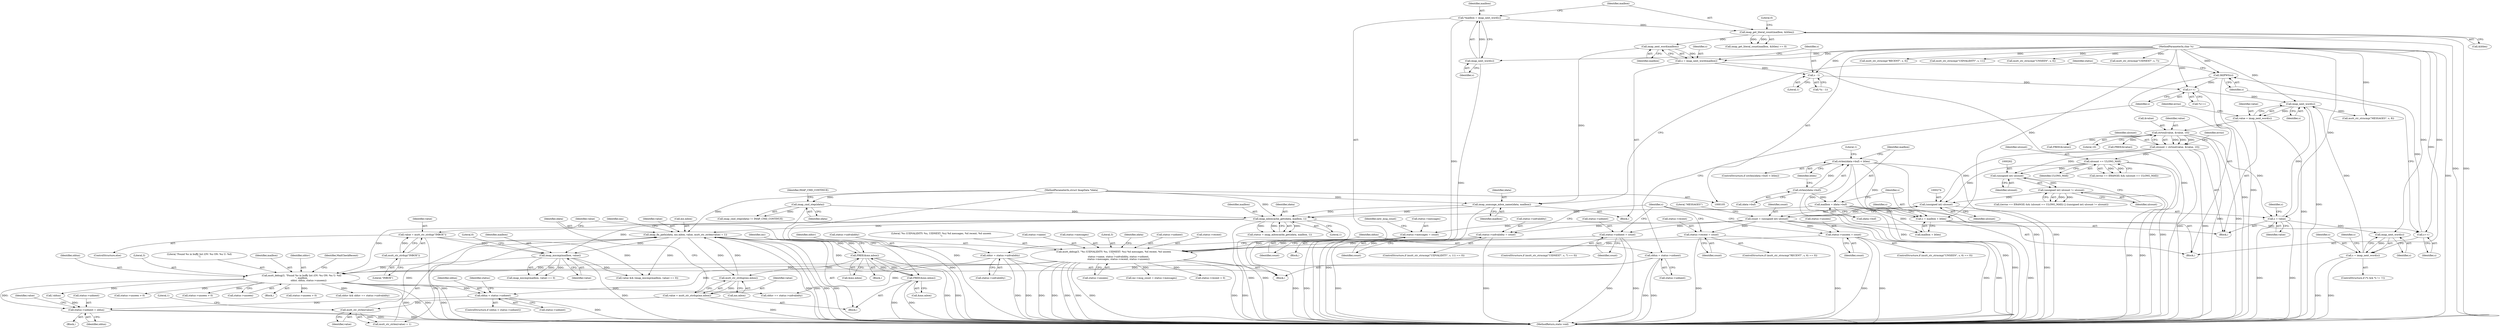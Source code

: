 digraph "0_neomutt_3c49c44be9b459d9c616bcaef6eb5d51298c1741@pointer" {
"1000512" [label="(Call,oldun < status->uidnext)"];
"1000490" [label="(Call,mutt_debug(3, \"Found %s in buffy list (OV: %u ON: %u U: %d)\n\", mailbox,\n                   olduv, oldun, status->unseen))"];
"1000485" [label="(Call,imap_mxcmp(mailbox, value))"];
"1000202" [label="(Call,imap_mboxcache_get(idata, mailbox, 1))"];
"1000145" [label="(Call,imap_cmd_step(idata))"];
"1000106" [label="(MethodParameterIn,struct ImapData *idata)"];
"1000197" [label="(Call,imap_unmunge_mbox_name(idata, mailbox))"];
"1000189" [label="(Call,imap_next_word(mailbox))"];
"1000137" [label="(Call,imap_get_literal_count(mailbox, &litlen))"];
"1000131" [label="(Call,*mailbox = imap_next_word(s))"];
"1000133" [label="(Call,imap_next_word(s))"];
"1000107" [label="(MethodParameterIn,char *s)"];
"1000167" [label="(Call,mailbox = idata->buf)"];
"1000157" [label="(Call,strlen(idata->buf))"];
"1000477" [label="(Call,value = mutt_str_strdup(\"INBOX\"))"];
"1000479" [label="(Call,mutt_str_strdup(\"INBOX\"))"];
"1000461" [label="(Call,imap_fix_path(idata, mx.mbox, value, mutt_str_strlen(value) + 1))"];
"1000579" [label="(Call,FREE(&mx.mbox))"];
"1000471" [label="(Call,FREE(&mx.mbox))"];
"1000457" [label="(Call,mutt_str_strdup(mx.mbox))"];
"1000468" [label="(Call,mutt_str_strlen(value))"];
"1000455" [label="(Call,value = mutt_str_strdup(mx.mbox))"];
"1000206" [label="(Call,olduv = status->uidvalidity)"];
"1000211" [label="(Call,oldun = status->uidnext)"];
"1000359" [label="(Call,mutt_debug(3, \"%s (UIDVALIDITY: %u, UIDNEXT: %u) %d messages, %d recent, %d unseen\n\",\n             status->name, status->uidvalidity, status->uidnext,\n             status->messages, status->recent, status->unseen))"];
"1000326" [label="(Call,status->uidvalidity = count)"];
"1000271" [label="(Call,count = (unsigned int) ulcount)"];
"1000273" [label="(Call,(unsigned int) ulcount)"];
"1000260" [label="(Call,(unsigned int) ulcount != ulcount)"];
"1000261" [label="(Call,(unsigned int) ulcount)"];
"1000257" [label="(Call,ulcount == ULONG_MAX)"];
"1000244" [label="(Call,ulcount = strtoul(value, &value, 10))"];
"1000246" [label="(Call,strtoul(value, &value, 10))"];
"1000236" [label="(Call,value = imap_next_word(s))"];
"1000238" [label="(Call,imap_next_word(s))"];
"1000355" [label="(Call,s = imap_next_word(s))"];
"1000357" [label="(Call,imap_next_word(s))"];
"1000344" [label="(Call,s = value)"];
"1000219" [label="(Call,s++)"];
"1000193" [label="(Call,s - 1)"];
"1000187" [label="(Call,s = imap_next_word(mailbox))"];
"1000183" [label="(Call,SKIPWS(s))"];
"1000181" [label="(Call,s++)"];
"1000172" [label="(Call,s = mailbox + litlen)"];
"1000156" [label="(Call,strlen(idata->buf) < litlen)"];
"1000313" [label="(Call,status->uidnext = count)"];
"1000284" [label="(Call,status->messages = count)"];
"1000300" [label="(Call,status->recent = count)"];
"1000339" [label="(Call,status->unseen = count)"];
"1000567" [label="(Call,status->uidnext = oldun)"];
"1000490" [label="(Call,mutt_debug(3, \"Found %s in buffy list (OV: %u ON: %u U: %d)\n\", mailbox,\n                   olduv, oldun, status->unseen))"];
"1000141" [label="(Literal,0)"];
"1000365" [label="(Call,status->uidvalidity)"];
"1000193" [label="(Call,s - 1)"];
"1000202" [label="(Call,imap_mboxcache_get(idata, mailbox, 1))"];
"1000491" [label="(Literal,3)"];
"1000295" [label="(Call,mutt_str_strncmp(\"RECENT\", s, 6))"];
"1000156" [label="(Call,strlen(idata->buf) < litlen)"];
"1000184" [label="(Identifier,s)"];
"1000330" [label="(Identifier,count)"];
"1000327" [label="(Call,status->uidvalidity)"];
"1000355" [label="(Call,s = imap_next_word(s))"];
"1000479" [label="(Call,mutt_str_strdup(\"INBOX\"))"];
"1000300" [label="(Call,status->recent = count)"];
"1000212" [label="(Identifier,oldun)"];
"1000157" [label="(Call,strlen(idata->buf))"];
"1000218" [label="(Call,*s++)"];
"1000194" [label="(Identifier,s)"];
"1000356" [label="(Identifier,s)"];
"1000139" [label="(Call,&litlen)"];
"1000566" [label="(Block,)"];
"1000272" [label="(Identifier,count)"];
"1000255" [label="(Identifier,errno)"];
"1000186" [label="(Block,)"];
"1000461" [label="(Call,imap_fix_path(idata, mx.mbox, value, mutt_str_strlen(value) + 1))"];
"1000377" [label="(Call,status->unseen)"];
"1000260" [label="(Call,(unsigned int) ulcount != ulcount)"];
"1000188" [label="(Identifier,s)"];
"1000477" [label="(Call,value = mutt_str_strdup(\"INBOX\"))"];
"1000454" [label="(Block,)"];
"1000200" [label="(Call,status = imap_mboxcache_get(idata, mailbox, 1))"];
"1000187" [label="(Call,s = imap_next_word(mailbox))"];
"1000106" [label="(MethodParameterIn,struct ImapData *idata)"];
"1000183" [label="(Call,SKIPWS(s))"];
"1000301" [label="(Call,status->recent)"];
"1000138" [label="(Identifier,mailbox)"];
"1000486" [label="(Identifier,mailbox)"];
"1000517" [label="(Call,status->unseen > 0)"];
"1000326" [label="(Call,status->uidvalidity = count)"];
"1000346" [label="(Identifier,value)"];
"1000584" [label="(MethodReturn,static void)"];
"1000568" [label="(Call,status->uidnext)"];
"1000527" [label="(Call,!oldun)"];
"1000321" [label="(Call,mutt_str_strncmp(\"UIDVALIDITY\", s, 11))"];
"1000471" [label="(Call,FREE(&mx.mbox))"];
"1000172" [label="(Call,s = mailbox + litlen)"];
"1000314" [label="(Call,status->uidnext)"];
"1000244" [label="(Call,ulcount = strtoul(value, &value, 10))"];
"1000203" [label="(Identifier,idata)"];
"1000181" [label="(Call,s++)"];
"1000168" [label="(Identifier,mailbox)"];
"1000174" [label="(Call,mailbox + litlen)"];
"1000248" [label="(Call,&value)"];
"1000204" [label="(Identifier,mailbox)"];
"1000137" [label="(Call,imap_get_literal_count(mailbox, &litlen))"];
"1000361" [label="(Literal,\"%s (UIDVALIDITY: %u, UIDNEXT: %u) %d messages, %d recent, %d unseen\n\")"];
"1000288" [label="(Identifier,count)"];
"1000261" [label="(Call,(unsigned int) ulcount)"];
"1000258" [label="(Identifier,ulcount)"];
"1000478" [label="(Identifier,value)"];
"1000362" [label="(Call,status->name)"];
"1000147" [label="(Identifier,IMAP_CMD_CONTINUE)"];
"1000146" [label="(Identifier,idata)"];
"1000536" [label="(Call,status->unseen > 0)"];
"1000273" [label="(Call,(unsigned int) ulcount)"];
"1000198" [label="(Identifier,idata)"];
"1000213" [label="(Call,status->uidnext)"];
"1000306" [label="(ControlStructure,if (mutt_str_strncmp(\"UIDNEXT\", s, 7) == 0))"];
"1000241" [label="(Identifier,errno)"];
"1000474" [label="(Identifier,mx)"];
"1000513" [label="(Identifier,oldun)"];
"1000408" [label="(Identifier,inc)"];
"1000552" [label="(Call,inc->msg_count = status->messages)"];
"1000304" [label="(Identifier,count)"];
"1000275" [label="(Identifier,ulcount)"];
"1000284" [label="(Call,status->messages = count)"];
"1000161" [label="(Identifier,litlen)"];
"1000485" [label="(Call,imap_mxcmp(mailbox, value))"];
"1000371" [label="(Call,status->messages)"];
"1000360" [label="(Literal,3)"];
"1000496" [label="(Call,status->unseen)"];
"1000359" [label="(Call,mutt_debug(3, \"%s (UIDVALIDITY: %u, UIDNEXT: %u) %d messages, %d recent, %d unseen\n\",\n             status->name, status->uidvalidity, status->uidnext,\n             status->messages, status->recent, status->unseen))"];
"1000173" [label="(Identifier,s)"];
"1000511" [label="(ControlStructure,if (oldun < status->uidnext))"];
"1000470" [label="(Literal,1)"];
"1000134" [label="(Identifier,s)"];
"1000357" [label="(Call,imap_next_word(s))"];
"1000259" [label="(Identifier,ULONG_MAX)"];
"1000169" [label="(Call,idata->buf)"];
"1000505" [label="(Call,olduv == status->uidvalidity)"];
"1000236" [label="(Call,value = imap_next_word(s))"];
"1000235" [label="(Block,)"];
"1000290" [label="(Identifier,new_msg_count)"];
"1000514" [label="(Call,status->uidnext)"];
"1000334" [label="(Call,mutt_str_strncmp(\"UNSEEN\", s, 6))"];
"1000144" [label="(Call,imap_cmd_step(idata) != IMAP_CMD_CONTINUE)"];
"1000489" [label="(Block,)"];
"1000488" [label="(Literal,0)"];
"1000347" [label="(ControlStructure,if (*s && *s != ')'))"];
"1000472" [label="(Call,&mx.mbox)"];
"1000476" [label="(ControlStructure,else)"];
"1000458" [label="(Call,mx.mbox)"];
"1000580" [label="(Call,&mx.mbox)"];
"1000252" [label="(Call,((errno == ERANGE) && (ulcount == ULONG_MAX)) || ((unsigned int) ulcount != ulcount))"];
"1000283" [label="(Block,)"];
"1000339" [label="(Call,status->unseen = count)"];
"1000482" [label="(Call,value && (imap_mxcmp(mailbox, value) == 0))"];
"1000219" [label="(Call,s++)"];
"1000466" [label="(Identifier,value)"];
"1000572" [label="(Call,FREE(&value))"];
"1000164" [label="(Literal,1)"];
"1000383" [label="(Identifier,idata)"];
"1000542" [label="(Call,status->unseen > 0)"];
"1000412" [label="(Block,)"];
"1000332" [label="(ControlStructure,if (mutt_str_strncmp(\"UNSEEN\", s, 6) == 0))"];
"1000340" [label="(Call,status->unseen)"];
"1000492" [label="(Literal,\"Found %s in buffy list (OV: %u ON: %u U: %d)\n\")"];
"1000192" [label="(Call,*(s - 1))"];
"1000195" [label="(Literal,1)"];
"1000512" [label="(Call,oldun < status->uidnext)"];
"1000480" [label="(Literal,\"INBOX\")"];
"1000182" [label="(Identifier,s)"];
"1000257" [label="(Call,ulcount == ULONG_MAX)"];
"1000343" [label="(Identifier,count)"];
"1000245" [label="(Identifier,ulcount)"];
"1000579" [label="(Call,FREE(&mx.mbox))"];
"1000131" [label="(Call,*mailbox = imap_next_word(s))"];
"1000493" [label="(Identifier,mailbox)"];
"1000132" [label="(Identifier,mailbox)"];
"1000457" [label="(Call,mutt_str_strdup(mx.mbox))"];
"1000278" [label="(Call,mutt_str_strncmp(\"MESSAGES\", s, 8))"];
"1000469" [label="(Identifier,value)"];
"1000179" [label="(Identifier,s)"];
"1000279" [label="(Literal,\"MESSAGES\")"];
"1000368" [label="(Call,status->uidnext)"];
"1000271" [label="(Call,count = (unsigned int) ulcount)"];
"1000237" [label="(Identifier,value)"];
"1000455" [label="(Call,value = mutt_str_strdup(mx.mbox))"];
"1000246" [label="(Call,strtoul(value, &value, 10))"];
"1000206" [label="(Call,olduv = status->uidvalidity)"];
"1000145" [label="(Call,imap_cmd_step(idata))"];
"1000530" [label="(Call,status->recent > 0)"];
"1000142" [label="(Block,)"];
"1000205" [label="(Literal,1)"];
"1000285" [label="(Call,status->messages)"];
"1000207" [label="(Identifier,olduv)"];
"1000456" [label="(Identifier,value)"];
"1000238" [label="(Call,imap_next_word(s))"];
"1000250" [label="(Literal,10)"];
"1000308" [label="(Call,mutt_str_strncmp(\"UIDNEXT\", s, 7))"];
"1000211" [label="(Call,oldun = status->uidnext)"];
"1000201" [label="(Identifier,status)"];
"1000467" [label="(Call,mutt_str_strlen(value) + 1)"];
"1000167" [label="(Call,mailbox = idata->buf)"];
"1000253" [label="(Call,(errno == ERANGE) && (ulcount == ULONG_MAX))"];
"1000494" [label="(Identifier,olduv)"];
"1000500" [label="(Identifier,MailCheckRecent)"];
"1000483" [label="(Identifier,value)"];
"1000462" [label="(Identifier,idata)"];
"1000519" [label="(Identifier,status)"];
"1000574" [label="(Identifier,value)"];
"1000567" [label="(Call,status->uidnext = oldun)"];
"1000208" [label="(Call,status->uidvalidity)"];
"1000197" [label="(Call,imap_unmunge_mbox_name(idata, mailbox))"];
"1000317" [label="(Identifier,count)"];
"1000189" [label="(Call,imap_next_word(mailbox))"];
"1000374" [label="(Call,status->recent)"];
"1000576" [label="(Call,FREE(&value))"];
"1000571" [label="(Identifier,oldun)"];
"1000358" [label="(Identifier,s)"];
"1000107" [label="(MethodParameterIn,char *s)"];
"1000264" [label="(Identifier,ulcount)"];
"1000190" [label="(Identifier,mailbox)"];
"1000313" [label="(Call,status->uidnext = count)"];
"1000136" [label="(Call,imap_get_literal_count(mailbox, &litlen) == 0)"];
"1000463" [label="(Call,mx.mbox)"];
"1000350" [label="(Identifier,s)"];
"1000293" [label="(ControlStructure,if (mutt_str_strncmp(\"RECENT\", s, 6) == 0))"];
"1000503" [label="(Call,olduv && olduv == status->uidvalidity)"];
"1000484" [label="(Call,imap_mxcmp(mailbox, value) == 0)"];
"1000247" [label="(Identifier,value)"];
"1000468" [label="(Call,mutt_str_strlen(value))"];
"1000345" [label="(Identifier,s)"];
"1000155" [label="(ControlStructure,if (strlen(idata->buf) < litlen))"];
"1000133" [label="(Call,imap_next_word(s))"];
"1000158" [label="(Call,idata->buf)"];
"1000220" [label="(Identifier,s)"];
"1000199" [label="(Identifier,mailbox)"];
"1000319" [label="(ControlStructure,if (mutt_str_strncmp(\"UIDVALIDITY\", s, 11) == 0))"];
"1000263" [label="(Identifier,ulcount)"];
"1000344" [label="(Call,s = value)"];
"1000230" [label="(Identifier,s)"];
"1000108" [label="(Block,)"];
"1000239" [label="(Identifier,s)"];
"1000487" [label="(Identifier,value)"];
"1000495" [label="(Identifier,oldun)"];
"1000512" -> "1000511"  [label="AST: "];
"1000512" -> "1000514"  [label="CFG: "];
"1000513" -> "1000512"  [label="AST: "];
"1000514" -> "1000512"  [label="AST: "];
"1000519" -> "1000512"  [label="CFG: "];
"1000512" -> "1000584"  [label="DDG: "];
"1000490" -> "1000512"  [label="DDG: "];
"1000359" -> "1000512"  [label="DDG: "];
"1000512" -> "1000567"  [label="DDG: "];
"1000490" -> "1000489"  [label="AST: "];
"1000490" -> "1000496"  [label="CFG: "];
"1000491" -> "1000490"  [label="AST: "];
"1000492" -> "1000490"  [label="AST: "];
"1000493" -> "1000490"  [label="AST: "];
"1000494" -> "1000490"  [label="AST: "];
"1000495" -> "1000490"  [label="AST: "];
"1000496" -> "1000490"  [label="AST: "];
"1000500" -> "1000490"  [label="CFG: "];
"1000490" -> "1000584"  [label="DDG: "];
"1000490" -> "1000584"  [label="DDG: "];
"1000490" -> "1000584"  [label="DDG: "];
"1000485" -> "1000490"  [label="DDG: "];
"1000202" -> "1000490"  [label="DDG: "];
"1000206" -> "1000490"  [label="DDG: "];
"1000211" -> "1000490"  [label="DDG: "];
"1000359" -> "1000490"  [label="DDG: "];
"1000490" -> "1000503"  [label="DDG: "];
"1000490" -> "1000505"  [label="DDG: "];
"1000490" -> "1000517"  [label="DDG: "];
"1000490" -> "1000527"  [label="DDG: "];
"1000490" -> "1000536"  [label="DDG: "];
"1000490" -> "1000542"  [label="DDG: "];
"1000490" -> "1000567"  [label="DDG: "];
"1000485" -> "1000484"  [label="AST: "];
"1000485" -> "1000487"  [label="CFG: "];
"1000486" -> "1000485"  [label="AST: "];
"1000487" -> "1000485"  [label="AST: "];
"1000488" -> "1000485"  [label="CFG: "];
"1000485" -> "1000584"  [label="DDG: "];
"1000485" -> "1000482"  [label="DDG: "];
"1000485" -> "1000484"  [label="DDG: "];
"1000485" -> "1000484"  [label="DDG: "];
"1000202" -> "1000485"  [label="DDG: "];
"1000477" -> "1000485"  [label="DDG: "];
"1000461" -> "1000485"  [label="DDG: "];
"1000202" -> "1000200"  [label="AST: "];
"1000202" -> "1000205"  [label="CFG: "];
"1000203" -> "1000202"  [label="AST: "];
"1000204" -> "1000202"  [label="AST: "];
"1000205" -> "1000202"  [label="AST: "];
"1000200" -> "1000202"  [label="CFG: "];
"1000202" -> "1000584"  [label="DDG: "];
"1000202" -> "1000584"  [label="DDG: "];
"1000202" -> "1000200"  [label="DDG: "];
"1000202" -> "1000200"  [label="DDG: "];
"1000202" -> "1000200"  [label="DDG: "];
"1000145" -> "1000202"  [label="DDG: "];
"1000197" -> "1000202"  [label="DDG: "];
"1000197" -> "1000202"  [label="DDG: "];
"1000106" -> "1000202"  [label="DDG: "];
"1000167" -> "1000202"  [label="DDG: "];
"1000202" -> "1000461"  [label="DDG: "];
"1000145" -> "1000144"  [label="AST: "];
"1000145" -> "1000146"  [label="CFG: "];
"1000146" -> "1000145"  [label="AST: "];
"1000147" -> "1000145"  [label="CFG: "];
"1000145" -> "1000584"  [label="DDG: "];
"1000145" -> "1000144"  [label="DDG: "];
"1000106" -> "1000145"  [label="DDG: "];
"1000106" -> "1000105"  [label="AST: "];
"1000106" -> "1000584"  [label="DDG: "];
"1000106" -> "1000197"  [label="DDG: "];
"1000106" -> "1000461"  [label="DDG: "];
"1000197" -> "1000186"  [label="AST: "];
"1000197" -> "1000199"  [label="CFG: "];
"1000198" -> "1000197"  [label="AST: "];
"1000199" -> "1000197"  [label="AST: "];
"1000201" -> "1000197"  [label="CFG: "];
"1000197" -> "1000584"  [label="DDG: "];
"1000189" -> "1000197"  [label="DDG: "];
"1000189" -> "1000187"  [label="AST: "];
"1000189" -> "1000190"  [label="CFG: "];
"1000190" -> "1000189"  [label="AST: "];
"1000187" -> "1000189"  [label="CFG: "];
"1000189" -> "1000187"  [label="DDG: "];
"1000137" -> "1000189"  [label="DDG: "];
"1000137" -> "1000136"  [label="AST: "];
"1000137" -> "1000139"  [label="CFG: "];
"1000138" -> "1000137"  [label="AST: "];
"1000139" -> "1000137"  [label="AST: "];
"1000141" -> "1000137"  [label="CFG: "];
"1000137" -> "1000584"  [label="DDG: "];
"1000137" -> "1000584"  [label="DDG: "];
"1000137" -> "1000136"  [label="DDG: "];
"1000137" -> "1000136"  [label="DDG: "];
"1000131" -> "1000137"  [label="DDG: "];
"1000131" -> "1000108"  [label="AST: "];
"1000131" -> "1000133"  [label="CFG: "];
"1000132" -> "1000131"  [label="AST: "];
"1000133" -> "1000131"  [label="AST: "];
"1000138" -> "1000131"  [label="CFG: "];
"1000131" -> "1000584"  [label="DDG: "];
"1000133" -> "1000131"  [label="DDG: "];
"1000133" -> "1000134"  [label="CFG: "];
"1000134" -> "1000133"  [label="AST: "];
"1000133" -> "1000584"  [label="DDG: "];
"1000107" -> "1000133"  [label="DDG: "];
"1000107" -> "1000105"  [label="AST: "];
"1000107" -> "1000584"  [label="DDG: "];
"1000107" -> "1000172"  [label="DDG: "];
"1000107" -> "1000181"  [label="DDG: "];
"1000107" -> "1000183"  [label="DDG: "];
"1000107" -> "1000187"  [label="DDG: "];
"1000107" -> "1000193"  [label="DDG: "];
"1000107" -> "1000219"  [label="DDG: "];
"1000107" -> "1000238"  [label="DDG: "];
"1000107" -> "1000278"  [label="DDG: "];
"1000107" -> "1000295"  [label="DDG: "];
"1000107" -> "1000308"  [label="DDG: "];
"1000107" -> "1000321"  [label="DDG: "];
"1000107" -> "1000334"  [label="DDG: "];
"1000107" -> "1000344"  [label="DDG: "];
"1000107" -> "1000355"  [label="DDG: "];
"1000107" -> "1000357"  [label="DDG: "];
"1000167" -> "1000142"  [label="AST: "];
"1000167" -> "1000169"  [label="CFG: "];
"1000168" -> "1000167"  [label="AST: "];
"1000169" -> "1000167"  [label="AST: "];
"1000173" -> "1000167"  [label="CFG: "];
"1000167" -> "1000584"  [label="DDG: "];
"1000157" -> "1000167"  [label="DDG: "];
"1000167" -> "1000172"  [label="DDG: "];
"1000167" -> "1000174"  [label="DDG: "];
"1000157" -> "1000156"  [label="AST: "];
"1000157" -> "1000158"  [label="CFG: "];
"1000158" -> "1000157"  [label="AST: "];
"1000161" -> "1000157"  [label="CFG: "];
"1000157" -> "1000584"  [label="DDG: "];
"1000157" -> "1000156"  [label="DDG: "];
"1000477" -> "1000476"  [label="AST: "];
"1000477" -> "1000479"  [label="CFG: "];
"1000478" -> "1000477"  [label="AST: "];
"1000479" -> "1000477"  [label="AST: "];
"1000483" -> "1000477"  [label="CFG: "];
"1000477" -> "1000584"  [label="DDG: "];
"1000479" -> "1000477"  [label="DDG: "];
"1000477" -> "1000482"  [label="DDG: "];
"1000479" -> "1000480"  [label="CFG: "];
"1000480" -> "1000479"  [label="AST: "];
"1000461" -> "1000454"  [label="AST: "];
"1000461" -> "1000467"  [label="CFG: "];
"1000462" -> "1000461"  [label="AST: "];
"1000463" -> "1000461"  [label="AST: "];
"1000466" -> "1000461"  [label="AST: "];
"1000467" -> "1000461"  [label="AST: "];
"1000474" -> "1000461"  [label="CFG: "];
"1000461" -> "1000584"  [label="DDG: "];
"1000461" -> "1000584"  [label="DDG: "];
"1000461" -> "1000584"  [label="DDG: "];
"1000461" -> "1000584"  [label="DDG: "];
"1000461" -> "1000457"  [label="DDG: "];
"1000579" -> "1000461"  [label="DDG: "];
"1000457" -> "1000461"  [label="DDG: "];
"1000468" -> "1000461"  [label="DDG: "];
"1000461" -> "1000471"  [label="DDG: "];
"1000461" -> "1000482"  [label="DDG: "];
"1000461" -> "1000579"  [label="DDG: "];
"1000579" -> "1000412"  [label="AST: "];
"1000579" -> "1000580"  [label="CFG: "];
"1000580" -> "1000579"  [label="AST: "];
"1000408" -> "1000579"  [label="CFG: "];
"1000579" -> "1000584"  [label="DDG: "];
"1000579" -> "1000584"  [label="DDG: "];
"1000579" -> "1000457"  [label="DDG: "];
"1000579" -> "1000471"  [label="DDG: "];
"1000471" -> "1000579"  [label="DDG: "];
"1000471" -> "1000454"  [label="AST: "];
"1000471" -> "1000472"  [label="CFG: "];
"1000472" -> "1000471"  [label="AST: "];
"1000483" -> "1000471"  [label="CFG: "];
"1000471" -> "1000584"  [label="DDG: "];
"1000471" -> "1000584"  [label="DDG: "];
"1000457" -> "1000455"  [label="AST: "];
"1000457" -> "1000458"  [label="CFG: "];
"1000458" -> "1000457"  [label="AST: "];
"1000455" -> "1000457"  [label="CFG: "];
"1000457" -> "1000455"  [label="DDG: "];
"1000468" -> "1000467"  [label="AST: "];
"1000468" -> "1000469"  [label="CFG: "];
"1000469" -> "1000468"  [label="AST: "];
"1000470" -> "1000468"  [label="CFG: "];
"1000468" -> "1000467"  [label="DDG: "];
"1000455" -> "1000468"  [label="DDG: "];
"1000455" -> "1000454"  [label="AST: "];
"1000456" -> "1000455"  [label="AST: "];
"1000462" -> "1000455"  [label="CFG: "];
"1000455" -> "1000584"  [label="DDG: "];
"1000206" -> "1000108"  [label="AST: "];
"1000206" -> "1000208"  [label="CFG: "];
"1000207" -> "1000206"  [label="AST: "];
"1000208" -> "1000206"  [label="AST: "];
"1000212" -> "1000206"  [label="CFG: "];
"1000206" -> "1000584"  [label="DDG: "];
"1000206" -> "1000584"  [label="DDG: "];
"1000211" -> "1000108"  [label="AST: "];
"1000211" -> "1000213"  [label="CFG: "];
"1000212" -> "1000211"  [label="AST: "];
"1000213" -> "1000211"  [label="AST: "];
"1000220" -> "1000211"  [label="CFG: "];
"1000211" -> "1000584"  [label="DDG: "];
"1000211" -> "1000584"  [label="DDG: "];
"1000359" -> "1000108"  [label="AST: "];
"1000359" -> "1000377"  [label="CFG: "];
"1000360" -> "1000359"  [label="AST: "];
"1000361" -> "1000359"  [label="AST: "];
"1000362" -> "1000359"  [label="AST: "];
"1000365" -> "1000359"  [label="AST: "];
"1000368" -> "1000359"  [label="AST: "];
"1000371" -> "1000359"  [label="AST: "];
"1000374" -> "1000359"  [label="AST: "];
"1000377" -> "1000359"  [label="AST: "];
"1000383" -> "1000359"  [label="CFG: "];
"1000359" -> "1000584"  [label="DDG: "];
"1000359" -> "1000584"  [label="DDG: "];
"1000359" -> "1000584"  [label="DDG: "];
"1000359" -> "1000584"  [label="DDG: "];
"1000359" -> "1000584"  [label="DDG: "];
"1000359" -> "1000584"  [label="DDG: "];
"1000359" -> "1000584"  [label="DDG: "];
"1000326" -> "1000359"  [label="DDG: "];
"1000313" -> "1000359"  [label="DDG: "];
"1000284" -> "1000359"  [label="DDG: "];
"1000300" -> "1000359"  [label="DDG: "];
"1000339" -> "1000359"  [label="DDG: "];
"1000359" -> "1000505"  [label="DDG: "];
"1000359" -> "1000530"  [label="DDG: "];
"1000359" -> "1000552"  [label="DDG: "];
"1000326" -> "1000319"  [label="AST: "];
"1000326" -> "1000330"  [label="CFG: "];
"1000327" -> "1000326"  [label="AST: "];
"1000330" -> "1000326"  [label="AST: "];
"1000345" -> "1000326"  [label="CFG: "];
"1000326" -> "1000584"  [label="DDG: "];
"1000326" -> "1000584"  [label="DDG: "];
"1000271" -> "1000326"  [label="DDG: "];
"1000271" -> "1000235"  [label="AST: "];
"1000271" -> "1000273"  [label="CFG: "];
"1000272" -> "1000271"  [label="AST: "];
"1000273" -> "1000271"  [label="AST: "];
"1000279" -> "1000271"  [label="CFG: "];
"1000271" -> "1000584"  [label="DDG: "];
"1000271" -> "1000584"  [label="DDG: "];
"1000273" -> "1000271"  [label="DDG: "];
"1000271" -> "1000284"  [label="DDG: "];
"1000271" -> "1000300"  [label="DDG: "];
"1000271" -> "1000313"  [label="DDG: "];
"1000271" -> "1000339"  [label="DDG: "];
"1000273" -> "1000275"  [label="CFG: "];
"1000274" -> "1000273"  [label="AST: "];
"1000275" -> "1000273"  [label="AST: "];
"1000273" -> "1000584"  [label="DDG: "];
"1000260" -> "1000273"  [label="DDG: "];
"1000257" -> "1000273"  [label="DDG: "];
"1000244" -> "1000273"  [label="DDG: "];
"1000260" -> "1000252"  [label="AST: "];
"1000260" -> "1000264"  [label="CFG: "];
"1000261" -> "1000260"  [label="AST: "];
"1000264" -> "1000260"  [label="AST: "];
"1000252" -> "1000260"  [label="CFG: "];
"1000260" -> "1000584"  [label="DDG: "];
"1000260" -> "1000584"  [label="DDG: "];
"1000260" -> "1000252"  [label="DDG: "];
"1000260" -> "1000252"  [label="DDG: "];
"1000261" -> "1000260"  [label="DDG: "];
"1000261" -> "1000263"  [label="CFG: "];
"1000262" -> "1000261"  [label="AST: "];
"1000263" -> "1000261"  [label="AST: "];
"1000264" -> "1000261"  [label="CFG: "];
"1000257" -> "1000261"  [label="DDG: "];
"1000244" -> "1000261"  [label="DDG: "];
"1000257" -> "1000253"  [label="AST: "];
"1000257" -> "1000259"  [label="CFG: "];
"1000258" -> "1000257"  [label="AST: "];
"1000259" -> "1000257"  [label="AST: "];
"1000253" -> "1000257"  [label="CFG: "];
"1000257" -> "1000584"  [label="DDG: "];
"1000257" -> "1000584"  [label="DDG: "];
"1000257" -> "1000253"  [label="DDG: "];
"1000257" -> "1000253"  [label="DDG: "];
"1000244" -> "1000257"  [label="DDG: "];
"1000244" -> "1000235"  [label="AST: "];
"1000244" -> "1000246"  [label="CFG: "];
"1000245" -> "1000244"  [label="AST: "];
"1000246" -> "1000244"  [label="AST: "];
"1000255" -> "1000244"  [label="CFG: "];
"1000244" -> "1000584"  [label="DDG: "];
"1000244" -> "1000584"  [label="DDG: "];
"1000246" -> "1000244"  [label="DDG: "];
"1000246" -> "1000244"  [label="DDG: "];
"1000246" -> "1000244"  [label="DDG: "];
"1000246" -> "1000250"  [label="CFG: "];
"1000247" -> "1000246"  [label="AST: "];
"1000248" -> "1000246"  [label="AST: "];
"1000250" -> "1000246"  [label="AST: "];
"1000246" -> "1000584"  [label="DDG: "];
"1000246" -> "1000584"  [label="DDG: "];
"1000236" -> "1000246"  [label="DDG: "];
"1000246" -> "1000344"  [label="DDG: "];
"1000246" -> "1000572"  [label="DDG: "];
"1000246" -> "1000576"  [label="DDG: "];
"1000236" -> "1000235"  [label="AST: "];
"1000236" -> "1000238"  [label="CFG: "];
"1000237" -> "1000236"  [label="AST: "];
"1000238" -> "1000236"  [label="AST: "];
"1000241" -> "1000236"  [label="CFG: "];
"1000236" -> "1000584"  [label="DDG: "];
"1000238" -> "1000236"  [label="DDG: "];
"1000238" -> "1000239"  [label="CFG: "];
"1000239" -> "1000238"  [label="AST: "];
"1000238" -> "1000584"  [label="DDG: "];
"1000355" -> "1000238"  [label="DDG: "];
"1000219" -> "1000238"  [label="DDG: "];
"1000344" -> "1000238"  [label="DDG: "];
"1000238" -> "1000278"  [label="DDG: "];
"1000355" -> "1000347"  [label="AST: "];
"1000355" -> "1000357"  [label="CFG: "];
"1000356" -> "1000355"  [label="AST: "];
"1000357" -> "1000355"  [label="AST: "];
"1000230" -> "1000355"  [label="CFG: "];
"1000355" -> "1000584"  [label="DDG: "];
"1000355" -> "1000584"  [label="DDG: "];
"1000357" -> "1000355"  [label="DDG: "];
"1000357" -> "1000358"  [label="CFG: "];
"1000358" -> "1000357"  [label="AST: "];
"1000344" -> "1000357"  [label="DDG: "];
"1000344" -> "1000235"  [label="AST: "];
"1000344" -> "1000346"  [label="CFG: "];
"1000345" -> "1000344"  [label="AST: "];
"1000346" -> "1000344"  [label="AST: "];
"1000350" -> "1000344"  [label="CFG: "];
"1000344" -> "1000584"  [label="DDG: "];
"1000344" -> "1000584"  [label="DDG: "];
"1000219" -> "1000218"  [label="AST: "];
"1000219" -> "1000220"  [label="CFG: "];
"1000220" -> "1000219"  [label="AST: "];
"1000218" -> "1000219"  [label="CFG: "];
"1000219" -> "1000584"  [label="DDG: "];
"1000193" -> "1000219"  [label="DDG: "];
"1000183" -> "1000219"  [label="DDG: "];
"1000193" -> "1000192"  [label="AST: "];
"1000193" -> "1000195"  [label="CFG: "];
"1000194" -> "1000193"  [label="AST: "];
"1000195" -> "1000193"  [label="AST: "];
"1000192" -> "1000193"  [label="CFG: "];
"1000187" -> "1000193"  [label="DDG: "];
"1000187" -> "1000186"  [label="AST: "];
"1000188" -> "1000187"  [label="AST: "];
"1000194" -> "1000187"  [label="CFG: "];
"1000187" -> "1000584"  [label="DDG: "];
"1000183" -> "1000142"  [label="AST: "];
"1000183" -> "1000184"  [label="CFG: "];
"1000184" -> "1000183"  [label="AST: "];
"1000201" -> "1000183"  [label="CFG: "];
"1000183" -> "1000584"  [label="DDG: "];
"1000181" -> "1000183"  [label="DDG: "];
"1000181" -> "1000142"  [label="AST: "];
"1000181" -> "1000182"  [label="CFG: "];
"1000182" -> "1000181"  [label="AST: "];
"1000184" -> "1000181"  [label="CFG: "];
"1000172" -> "1000181"  [label="DDG: "];
"1000172" -> "1000142"  [label="AST: "];
"1000172" -> "1000174"  [label="CFG: "];
"1000173" -> "1000172"  [label="AST: "];
"1000174" -> "1000172"  [label="AST: "];
"1000179" -> "1000172"  [label="CFG: "];
"1000172" -> "1000584"  [label="DDG: "];
"1000156" -> "1000172"  [label="DDG: "];
"1000156" -> "1000155"  [label="AST: "];
"1000156" -> "1000161"  [label="CFG: "];
"1000161" -> "1000156"  [label="AST: "];
"1000164" -> "1000156"  [label="CFG: "];
"1000168" -> "1000156"  [label="CFG: "];
"1000156" -> "1000584"  [label="DDG: "];
"1000156" -> "1000584"  [label="DDG: "];
"1000156" -> "1000584"  [label="DDG: "];
"1000156" -> "1000174"  [label="DDG: "];
"1000313" -> "1000306"  [label="AST: "];
"1000313" -> "1000317"  [label="CFG: "];
"1000314" -> "1000313"  [label="AST: "];
"1000317" -> "1000313"  [label="AST: "];
"1000345" -> "1000313"  [label="CFG: "];
"1000313" -> "1000584"  [label="DDG: "];
"1000313" -> "1000584"  [label="DDG: "];
"1000284" -> "1000283"  [label="AST: "];
"1000284" -> "1000288"  [label="CFG: "];
"1000285" -> "1000284"  [label="AST: "];
"1000288" -> "1000284"  [label="AST: "];
"1000290" -> "1000284"  [label="CFG: "];
"1000284" -> "1000584"  [label="DDG: "];
"1000284" -> "1000584"  [label="DDG: "];
"1000300" -> "1000293"  [label="AST: "];
"1000300" -> "1000304"  [label="CFG: "];
"1000301" -> "1000300"  [label="AST: "];
"1000304" -> "1000300"  [label="AST: "];
"1000345" -> "1000300"  [label="CFG: "];
"1000300" -> "1000584"  [label="DDG: "];
"1000300" -> "1000584"  [label="DDG: "];
"1000339" -> "1000332"  [label="AST: "];
"1000339" -> "1000343"  [label="CFG: "];
"1000340" -> "1000339"  [label="AST: "];
"1000343" -> "1000339"  [label="AST: "];
"1000345" -> "1000339"  [label="CFG: "];
"1000339" -> "1000584"  [label="DDG: "];
"1000339" -> "1000584"  [label="DDG: "];
"1000567" -> "1000566"  [label="AST: "];
"1000567" -> "1000571"  [label="CFG: "];
"1000568" -> "1000567"  [label="AST: "];
"1000571" -> "1000567"  [label="AST: "];
"1000574" -> "1000567"  [label="CFG: "];
"1000567" -> "1000584"  [label="DDG: "];
"1000567" -> "1000584"  [label="DDG: "];
"1000527" -> "1000567"  [label="DDG: "];
}
